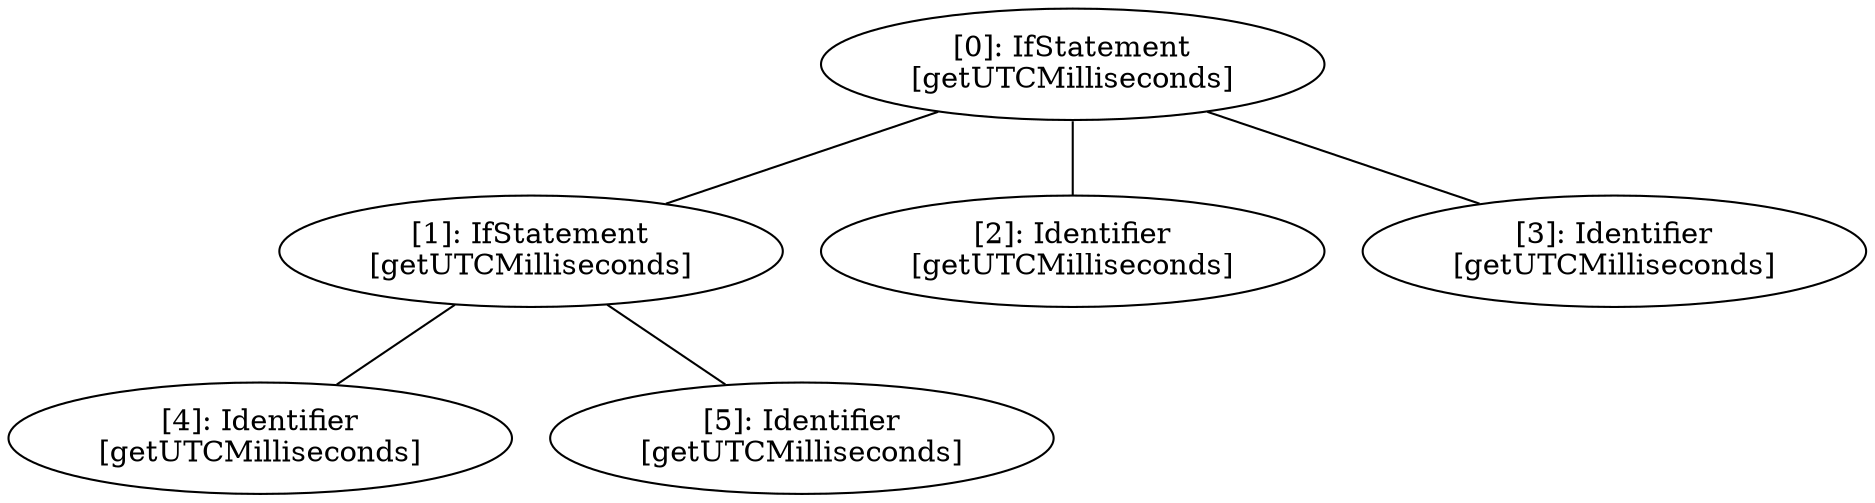 // Result
graph {
	0 [label="[0]: IfStatement
[getUTCMilliseconds]"]
	1 [label="[1]: IfStatement
[getUTCMilliseconds]"]
	2 [label="[2]: Identifier
[getUTCMilliseconds]"]
	3 [label="[3]: Identifier
[getUTCMilliseconds]"]
	4 [label="[4]: Identifier
[getUTCMilliseconds]"]
	5 [label="[5]: Identifier
[getUTCMilliseconds]"]
	0 -- 1
	0 -- 2
	0 -- 3
	1 -- 4
	1 -- 5
}
